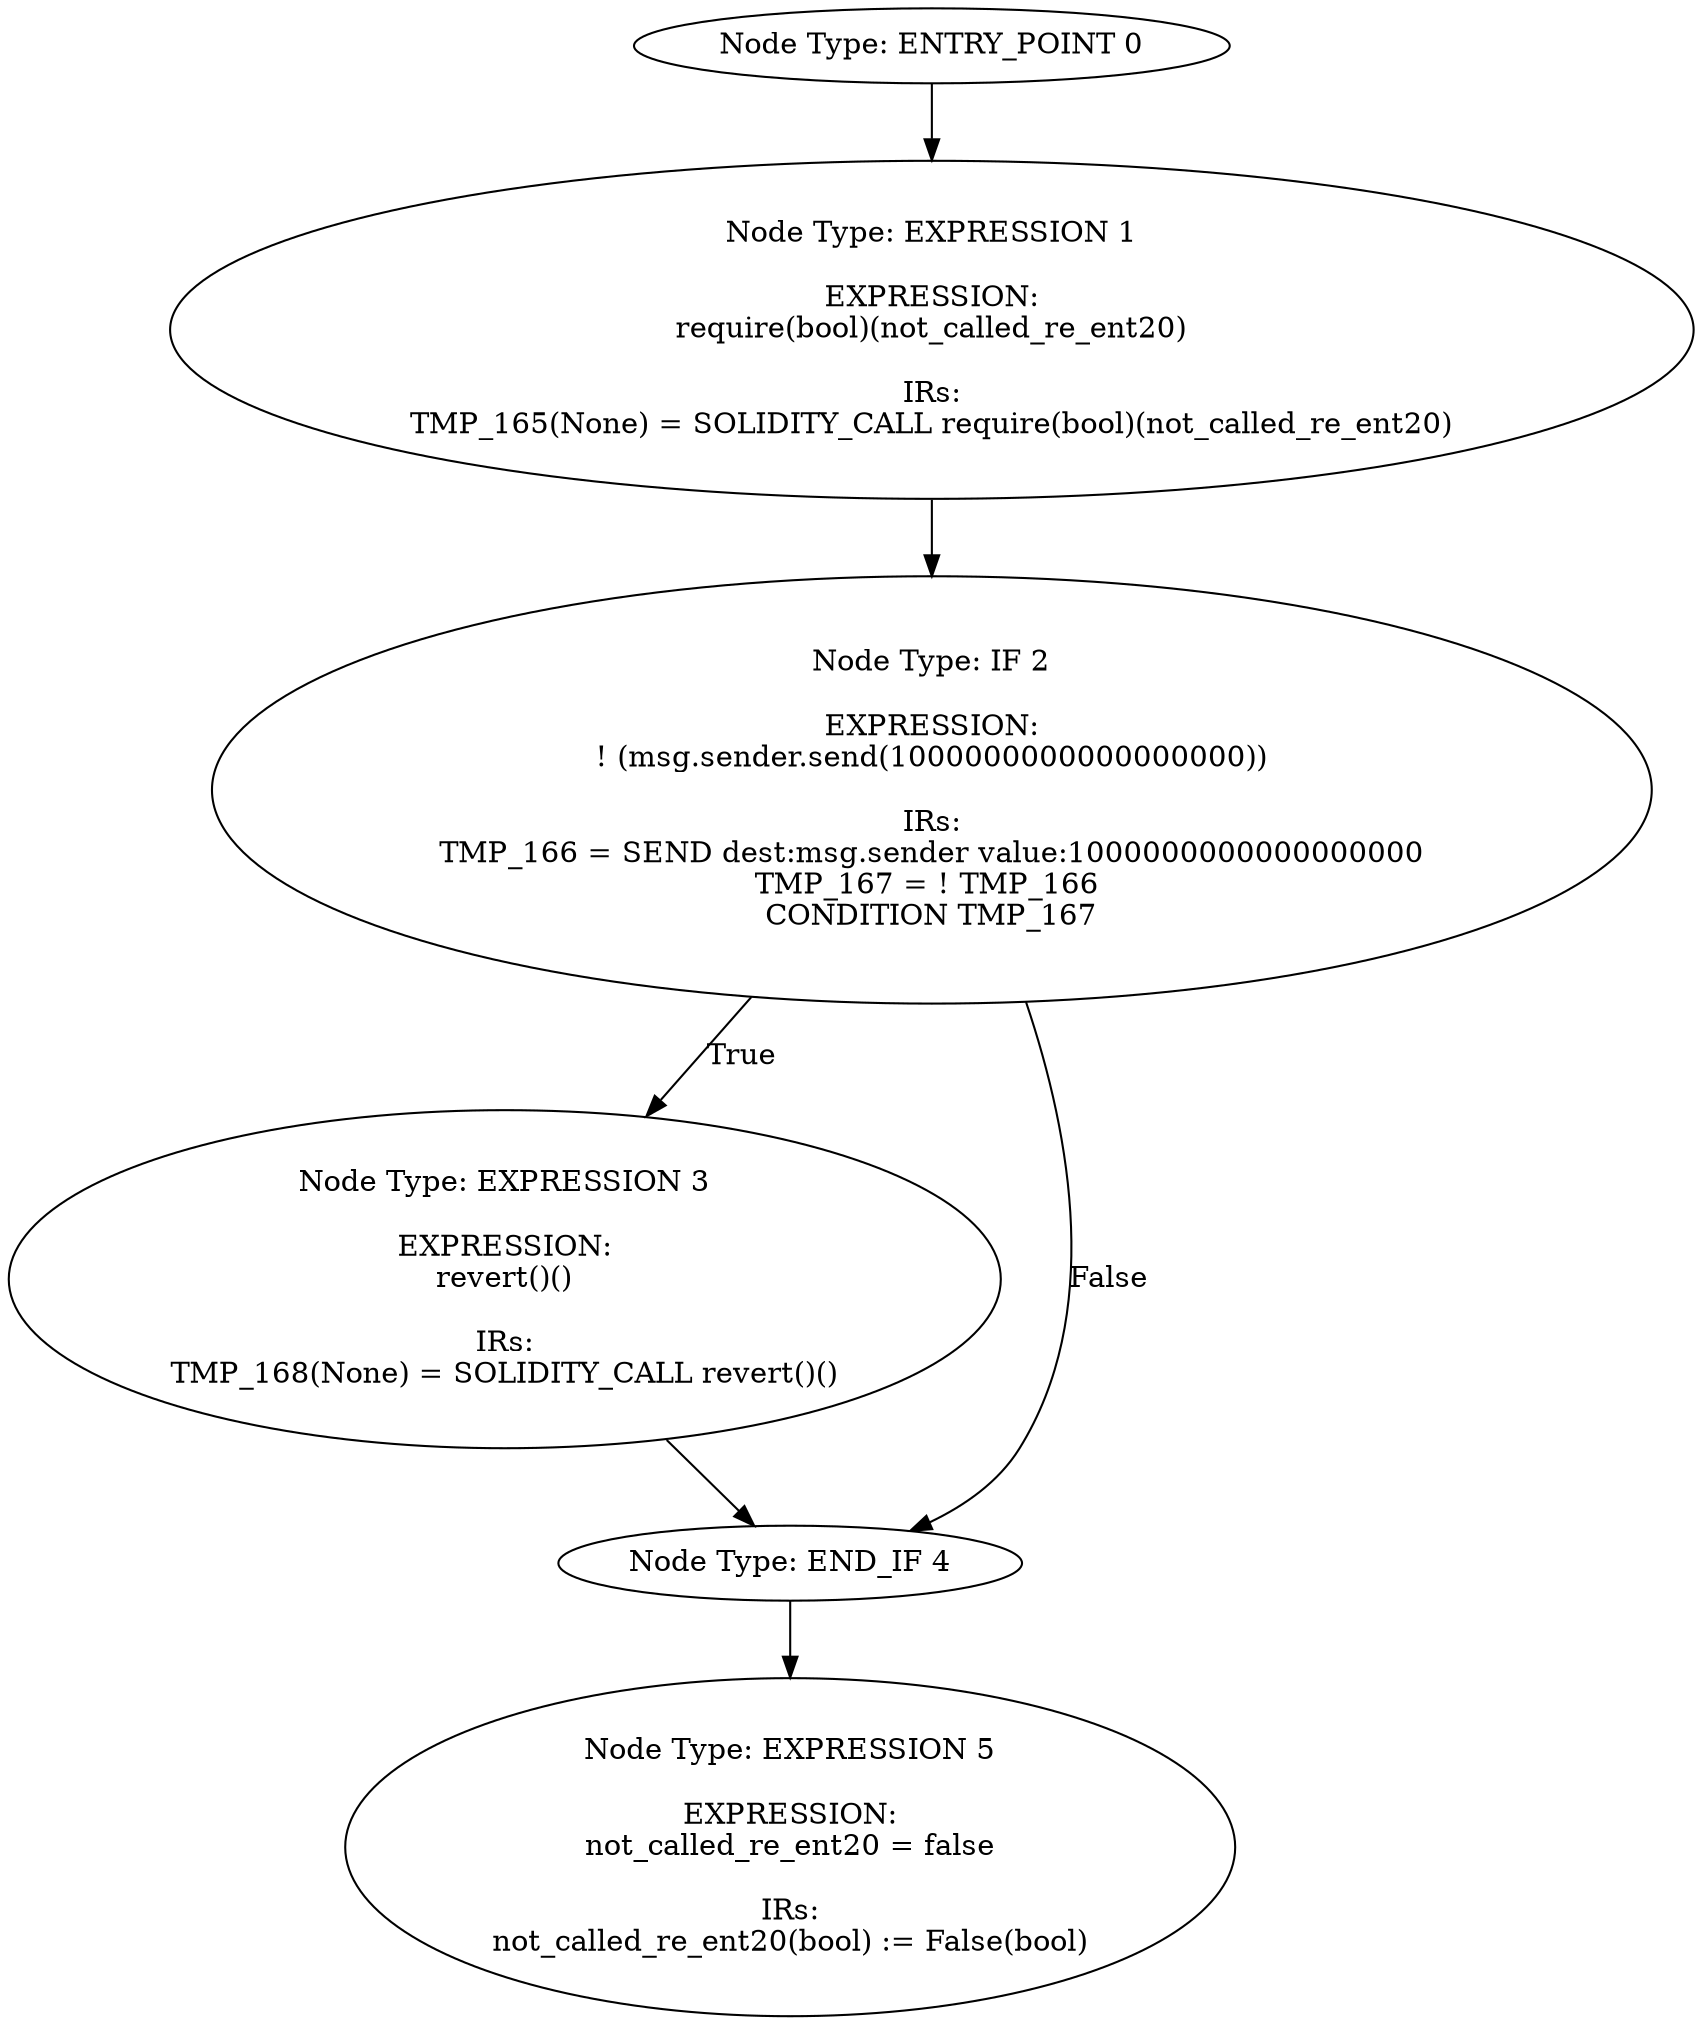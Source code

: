 digraph{
0[label="Node Type: ENTRY_POINT 0
"];
0->1;
1[label="Node Type: EXPRESSION 1

EXPRESSION:
require(bool)(not_called_re_ent20)

IRs:
TMP_165(None) = SOLIDITY_CALL require(bool)(not_called_re_ent20)"];
1->2;
2[label="Node Type: IF 2

EXPRESSION:
! (msg.sender.send(1000000000000000000))

IRs:
TMP_166 = SEND dest:msg.sender value:1000000000000000000
TMP_167 = ! TMP_166 
CONDITION TMP_167"];
2->3[label="True"];
2->4[label="False"];
3[label="Node Type: EXPRESSION 3

EXPRESSION:
revert()()

IRs:
TMP_168(None) = SOLIDITY_CALL revert()()"];
3->4;
4[label="Node Type: END_IF 4
"];
4->5;
5[label="Node Type: EXPRESSION 5

EXPRESSION:
not_called_re_ent20 = false

IRs:
not_called_re_ent20(bool) := False(bool)"];
}
